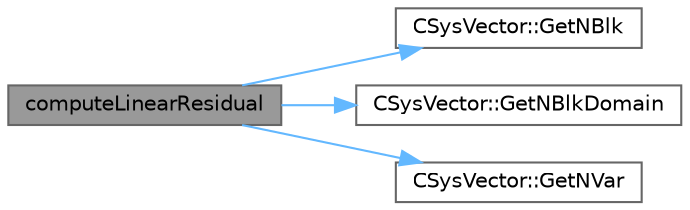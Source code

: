 digraph "computeLinearResidual"
{
 // LATEX_PDF_SIZE
  bgcolor="transparent";
  edge [fontname=Helvetica,fontsize=10,labelfontname=Helvetica,labelfontsize=10];
  node [fontname=Helvetica,fontsize=10,shape=box,height=0.2,width=0.4];
  rankdir="LR";
  Node1 [id="Node000001",label="computeLinearResidual",height=0.2,width=0.4,color="gray40", fillcolor="grey60", style="filled", fontcolor="black",tooltip=" "];
  Node1 -> Node2 [id="edge1_Node000001_Node000002",color="steelblue1",style="solid",tooltip=" "];
  Node2 [id="Node000002",label="CSysVector::GetNBlk",height=0.2,width=0.4,color="grey40", fillcolor="white", style="filled",URL="$classCSysVector.html#a36e34edad9ea54a9d0a153fc5035980c",tooltip="return the number of blocks (typically number of nodes locally)"];
  Node1 -> Node3 [id="edge2_Node000001_Node000003",color="steelblue1",style="solid",tooltip=" "];
  Node3 [id="Node000003",label="CSysVector::GetNBlkDomain",height=0.2,width=0.4,color="grey40", fillcolor="white", style="filled",URL="$classCSysVector.html#a291257913c3bd91e40f8ab2c154e2d92",tooltip="return the number of blocks (typically number of nodes locally)"];
  Node1 -> Node4 [id="edge3_Node000001_Node000004",color="steelblue1",style="solid",tooltip=" "];
  Node4 [id="Node000004",label="CSysVector::GetNVar",height=0.2,width=0.4,color="grey40", fillcolor="white", style="filled",URL="$classCSysVector.html#ac0b4bcd823f7905143430a7bbdcad6f2",tooltip="return the number of variables at each block (typically number per node)"];
}
